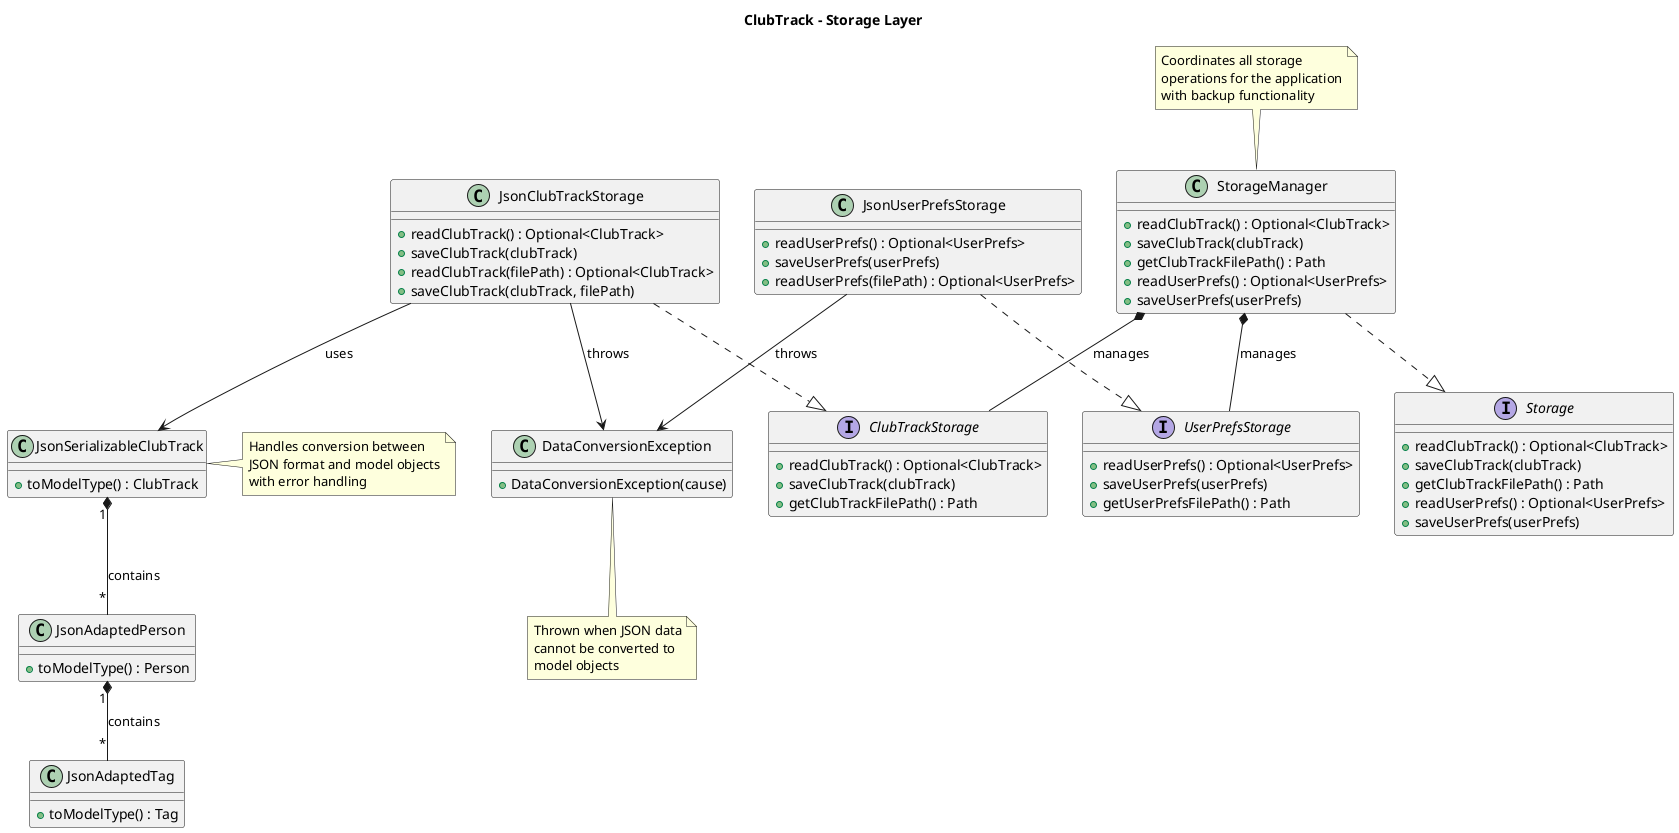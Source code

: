 @startuml

title ClubTrack - Storage Layer

' Core storage interfaces
interface Storage {
  + readClubTrack() : Optional<ClubTrack>
  + saveClubTrack(clubTrack)
  + getClubTrackFilePath() : Path
  + readUserPrefs() : Optional<UserPrefs>
  + saveUserPrefs(userPrefs)
}

interface ClubTrackStorage {
  + readClubTrack() : Optional<ClubTrack>
  + saveClubTrack(clubTrack)
  + getClubTrackFilePath() : Path
}

interface UserPrefsStorage {
  + readUserPrefs() : Optional<UserPrefs>
  + saveUserPrefs(userPrefs)
  + getUserPrefsFilePath() : Path
}

class StorageManager {
  + readClubTrack() : Optional<ClubTrack>
  + saveClubTrack(clubTrack)
  + getClubTrackFilePath() : Path
  + readUserPrefs() : Optional<UserPrefs>
  + saveUserPrefs(userPrefs)
}

class JsonClubTrackStorage {
  + readClubTrack() : Optional<ClubTrack>
  + saveClubTrack(clubTrack)
  + readClubTrack(filePath) : Optional<ClubTrack>
  + saveClubTrack(clubTrack, filePath)
}

class JsonUserPrefsStorage {
  + readUserPrefs() : Optional<UserPrefs>
  + saveUserPrefs(userPrefs)
  + readUserPrefs(filePath) : Optional<UserPrefs>
}

' JSON serialization classes
class JsonSerializableClubTrack {
  + toModelType() : ClubTrack
}

class JsonAdaptedPerson {
  + toModelType() : Person
}

class JsonAdaptedTag {
  + toModelType() : Tag
}

' Exception classes
class DataConversionException {
  + DataConversionException(cause)
}

' Key relationships
StorageManager ..|> Storage
JsonClubTrackStorage ..|> ClubTrackStorage
JsonUserPrefsStorage ..|> UserPrefsStorage

StorageManager *-- ClubTrackStorage : manages
StorageManager *-- UserPrefsStorage : manages

' JSON conversion relationships
JsonClubTrackStorage --> JsonSerializableClubTrack : uses
JsonSerializableClubTrack "1" *-- "*" JsonAdaptedPerson : contains
JsonAdaptedPerson "1" *-- "*" JsonAdaptedTag : contains

' Exception relationships
JsonClubTrackStorage --> DataConversionException : throws
JsonUserPrefsStorage --> DataConversionException : throws

note right of JsonSerializableClubTrack : Handles conversion between\nJSON format and model objects\nwith error handling

note top of StorageManager : Coordinates all storage\noperations for the application\nwith backup functionality

note bottom of DataConversionException : Thrown when JSON data\ncannot be converted to\nmodel objects

@enduml

